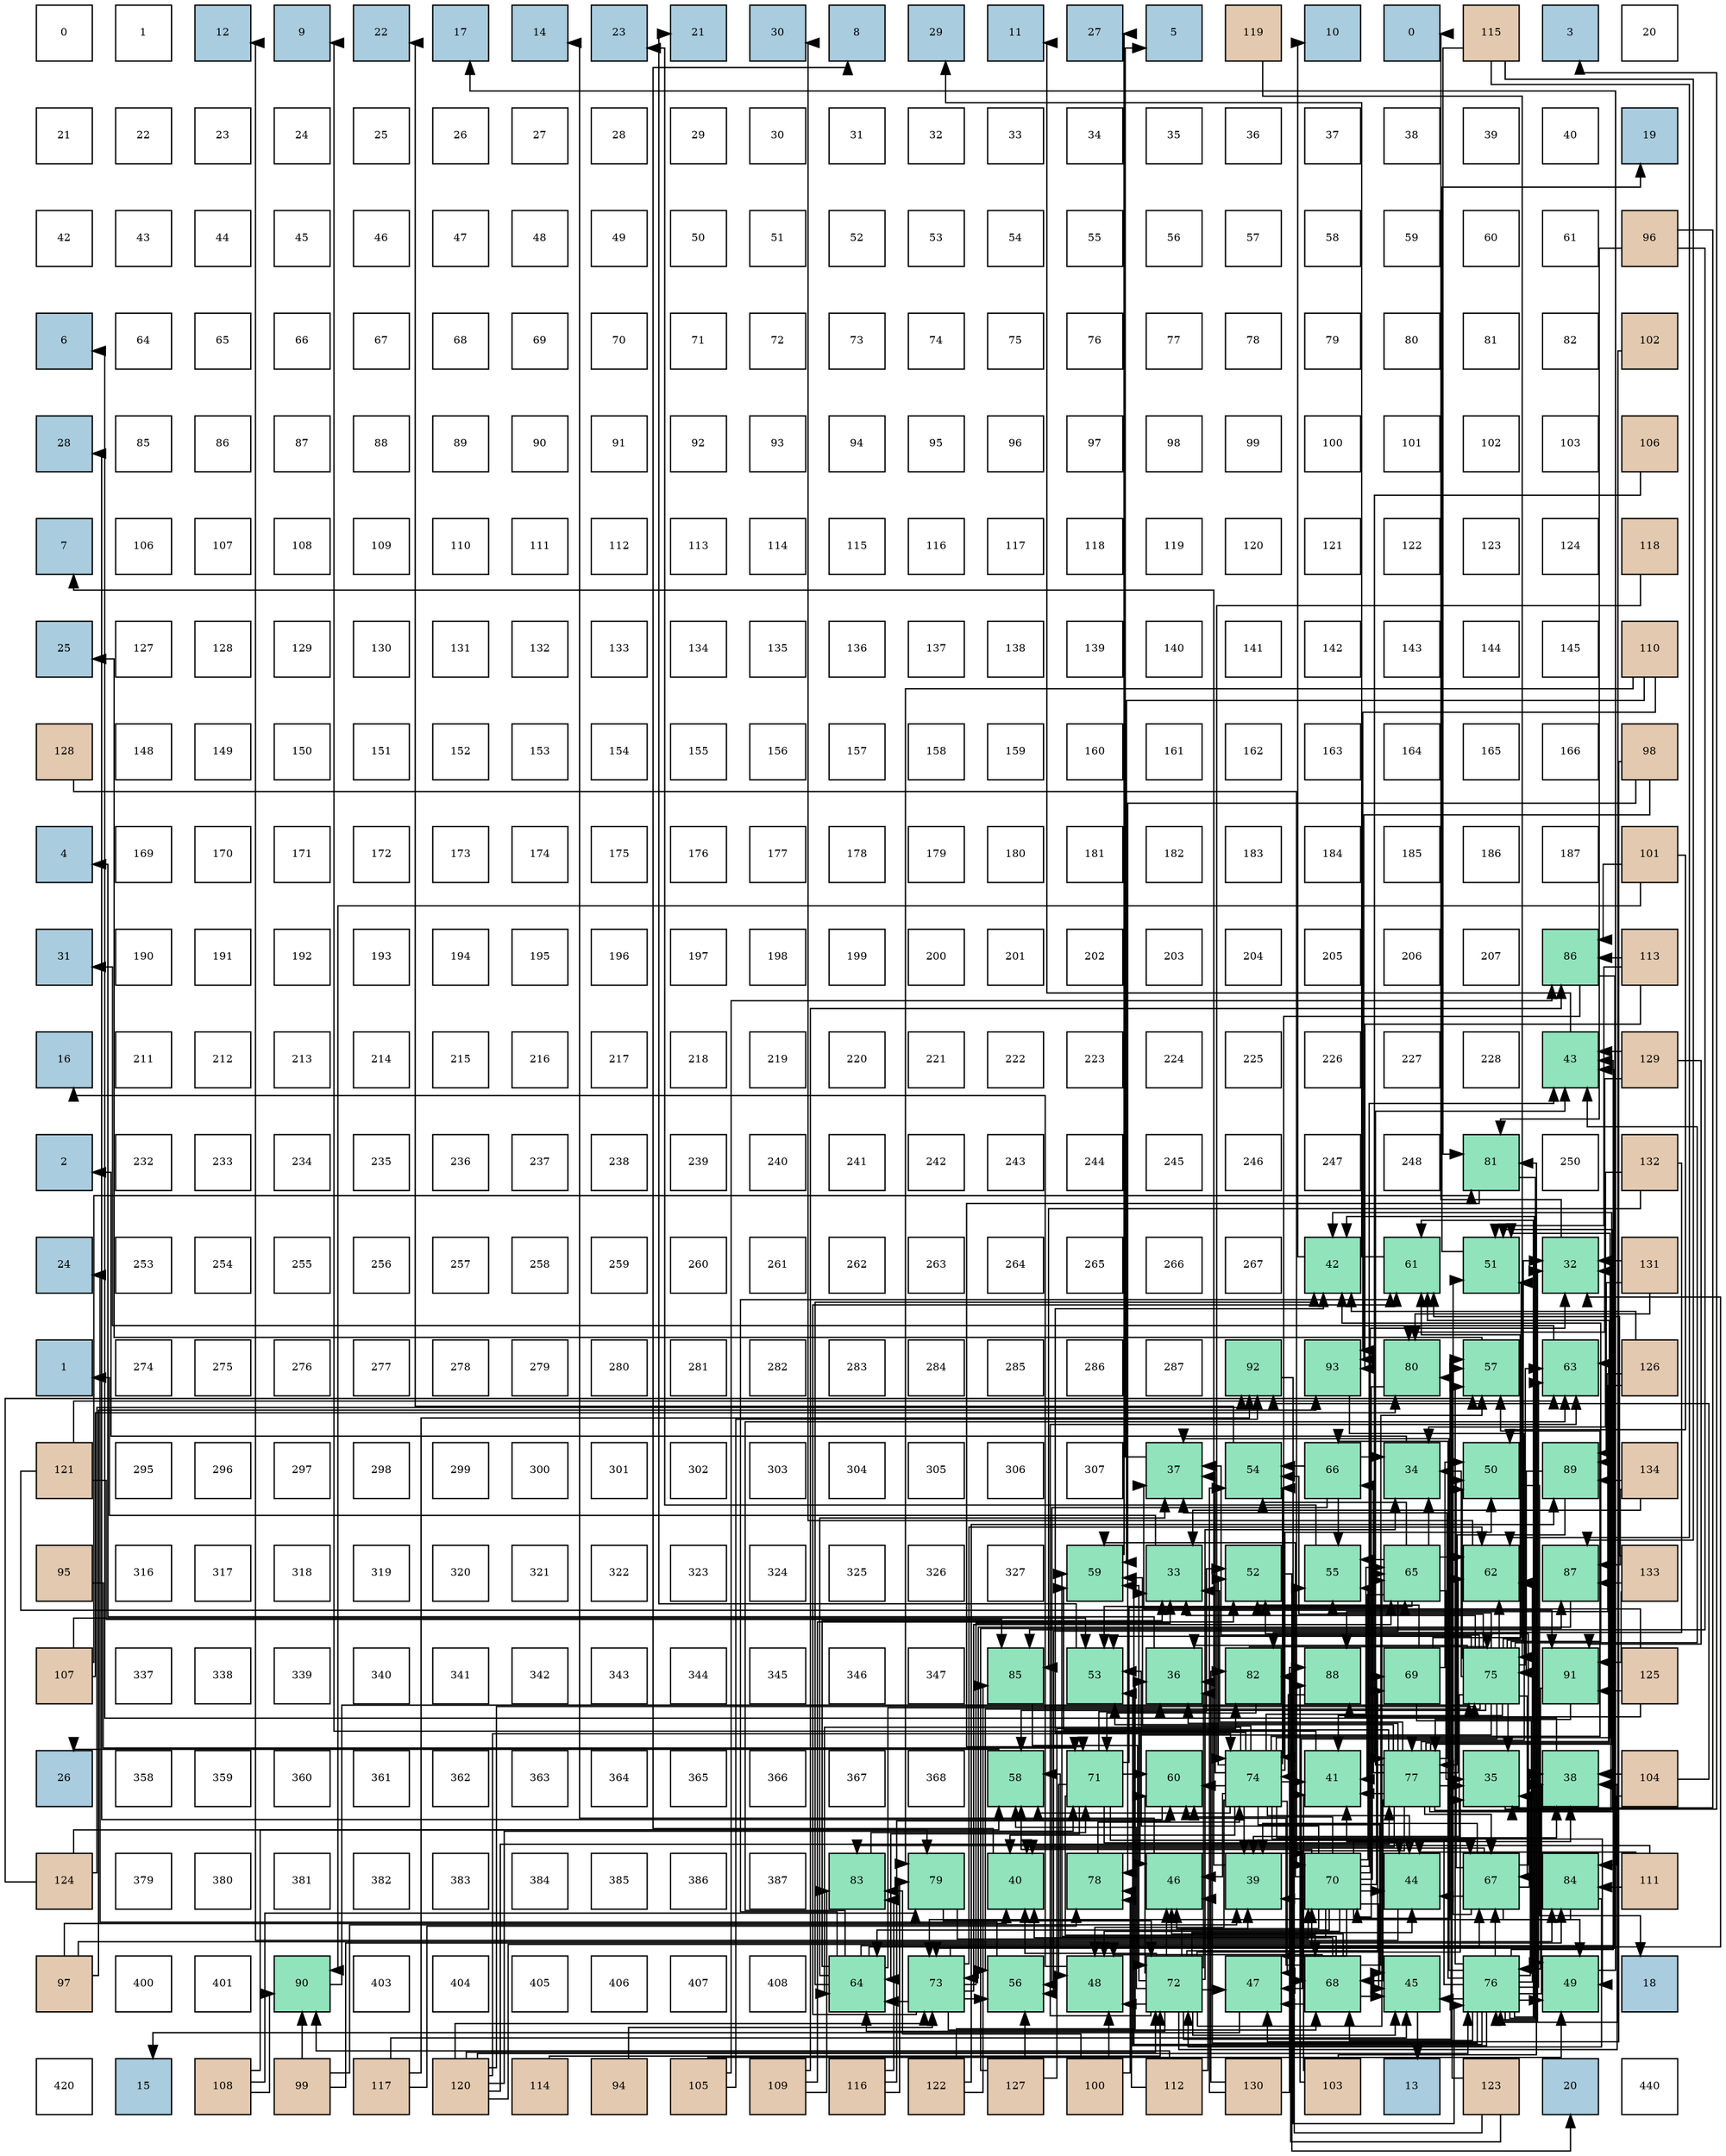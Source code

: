 digraph layout{
 rankdir=TB;
 splines=ortho;
 node [style=filled shape=square fixedsize=true width=0.6];
0[label="0", fontsize=8, fillcolor="#ffffff"];
1[label="1", fontsize=8, fillcolor="#ffffff"];
2[label="12", fontsize=8, fillcolor="#a9ccde"];
3[label="9", fontsize=8, fillcolor="#a9ccde"];
4[label="22", fontsize=8, fillcolor="#a9ccde"];
5[label="17", fontsize=8, fillcolor="#a9ccde"];
6[label="14", fontsize=8, fillcolor="#a9ccde"];
7[label="23", fontsize=8, fillcolor="#a9ccde"];
8[label="21", fontsize=8, fillcolor="#a9ccde"];
9[label="30", fontsize=8, fillcolor="#a9ccde"];
10[label="8", fontsize=8, fillcolor="#a9ccde"];
11[label="29", fontsize=8, fillcolor="#a9ccde"];
12[label="11", fontsize=8, fillcolor="#a9ccde"];
13[label="27", fontsize=8, fillcolor="#a9ccde"];
14[label="5", fontsize=8, fillcolor="#a9ccde"];
15[label="119", fontsize=8, fillcolor="#e3c9af"];
16[label="10", fontsize=8, fillcolor="#a9ccde"];
17[label="0", fontsize=8, fillcolor="#a9ccde"];
18[label="115", fontsize=8, fillcolor="#e3c9af"];
19[label="3", fontsize=8, fillcolor="#a9ccde"];
20[label="20", fontsize=8, fillcolor="#ffffff"];
21[label="21", fontsize=8, fillcolor="#ffffff"];
22[label="22", fontsize=8, fillcolor="#ffffff"];
23[label="23", fontsize=8, fillcolor="#ffffff"];
24[label="24", fontsize=8, fillcolor="#ffffff"];
25[label="25", fontsize=8, fillcolor="#ffffff"];
26[label="26", fontsize=8, fillcolor="#ffffff"];
27[label="27", fontsize=8, fillcolor="#ffffff"];
28[label="28", fontsize=8, fillcolor="#ffffff"];
29[label="29", fontsize=8, fillcolor="#ffffff"];
30[label="30", fontsize=8, fillcolor="#ffffff"];
31[label="31", fontsize=8, fillcolor="#ffffff"];
32[label="32", fontsize=8, fillcolor="#ffffff"];
33[label="33", fontsize=8, fillcolor="#ffffff"];
34[label="34", fontsize=8, fillcolor="#ffffff"];
35[label="35", fontsize=8, fillcolor="#ffffff"];
36[label="36", fontsize=8, fillcolor="#ffffff"];
37[label="37", fontsize=8, fillcolor="#ffffff"];
38[label="38", fontsize=8, fillcolor="#ffffff"];
39[label="39", fontsize=8, fillcolor="#ffffff"];
40[label="40", fontsize=8, fillcolor="#ffffff"];
41[label="19", fontsize=8, fillcolor="#a9ccde"];
42[label="42", fontsize=8, fillcolor="#ffffff"];
43[label="43", fontsize=8, fillcolor="#ffffff"];
44[label="44", fontsize=8, fillcolor="#ffffff"];
45[label="45", fontsize=8, fillcolor="#ffffff"];
46[label="46", fontsize=8, fillcolor="#ffffff"];
47[label="47", fontsize=8, fillcolor="#ffffff"];
48[label="48", fontsize=8, fillcolor="#ffffff"];
49[label="49", fontsize=8, fillcolor="#ffffff"];
50[label="50", fontsize=8, fillcolor="#ffffff"];
51[label="51", fontsize=8, fillcolor="#ffffff"];
52[label="52", fontsize=8, fillcolor="#ffffff"];
53[label="53", fontsize=8, fillcolor="#ffffff"];
54[label="54", fontsize=8, fillcolor="#ffffff"];
55[label="55", fontsize=8, fillcolor="#ffffff"];
56[label="56", fontsize=8, fillcolor="#ffffff"];
57[label="57", fontsize=8, fillcolor="#ffffff"];
58[label="58", fontsize=8, fillcolor="#ffffff"];
59[label="59", fontsize=8, fillcolor="#ffffff"];
60[label="60", fontsize=8, fillcolor="#ffffff"];
61[label="61", fontsize=8, fillcolor="#ffffff"];
62[label="96", fontsize=8, fillcolor="#e3c9af"];
63[label="6", fontsize=8, fillcolor="#a9ccde"];
64[label="64", fontsize=8, fillcolor="#ffffff"];
65[label="65", fontsize=8, fillcolor="#ffffff"];
66[label="66", fontsize=8, fillcolor="#ffffff"];
67[label="67", fontsize=8, fillcolor="#ffffff"];
68[label="68", fontsize=8, fillcolor="#ffffff"];
69[label="69", fontsize=8, fillcolor="#ffffff"];
70[label="70", fontsize=8, fillcolor="#ffffff"];
71[label="71", fontsize=8, fillcolor="#ffffff"];
72[label="72", fontsize=8, fillcolor="#ffffff"];
73[label="73", fontsize=8, fillcolor="#ffffff"];
74[label="74", fontsize=8, fillcolor="#ffffff"];
75[label="75", fontsize=8, fillcolor="#ffffff"];
76[label="76", fontsize=8, fillcolor="#ffffff"];
77[label="77", fontsize=8, fillcolor="#ffffff"];
78[label="78", fontsize=8, fillcolor="#ffffff"];
79[label="79", fontsize=8, fillcolor="#ffffff"];
80[label="80", fontsize=8, fillcolor="#ffffff"];
81[label="81", fontsize=8, fillcolor="#ffffff"];
82[label="82", fontsize=8, fillcolor="#ffffff"];
83[label="102", fontsize=8, fillcolor="#e3c9af"];
84[label="28", fontsize=8, fillcolor="#a9ccde"];
85[label="85", fontsize=8, fillcolor="#ffffff"];
86[label="86", fontsize=8, fillcolor="#ffffff"];
87[label="87", fontsize=8, fillcolor="#ffffff"];
88[label="88", fontsize=8, fillcolor="#ffffff"];
89[label="89", fontsize=8, fillcolor="#ffffff"];
90[label="90", fontsize=8, fillcolor="#ffffff"];
91[label="91", fontsize=8, fillcolor="#ffffff"];
92[label="92", fontsize=8, fillcolor="#ffffff"];
93[label="93", fontsize=8, fillcolor="#ffffff"];
94[label="94", fontsize=8, fillcolor="#ffffff"];
95[label="95", fontsize=8, fillcolor="#ffffff"];
96[label="96", fontsize=8, fillcolor="#ffffff"];
97[label="97", fontsize=8, fillcolor="#ffffff"];
98[label="98", fontsize=8, fillcolor="#ffffff"];
99[label="99", fontsize=8, fillcolor="#ffffff"];
100[label="100", fontsize=8, fillcolor="#ffffff"];
101[label="101", fontsize=8, fillcolor="#ffffff"];
102[label="102", fontsize=8, fillcolor="#ffffff"];
103[label="103", fontsize=8, fillcolor="#ffffff"];
104[label="106", fontsize=8, fillcolor="#e3c9af"];
105[label="7", fontsize=8, fillcolor="#a9ccde"];
106[label="106", fontsize=8, fillcolor="#ffffff"];
107[label="107", fontsize=8, fillcolor="#ffffff"];
108[label="108", fontsize=8, fillcolor="#ffffff"];
109[label="109", fontsize=8, fillcolor="#ffffff"];
110[label="110", fontsize=8, fillcolor="#ffffff"];
111[label="111", fontsize=8, fillcolor="#ffffff"];
112[label="112", fontsize=8, fillcolor="#ffffff"];
113[label="113", fontsize=8, fillcolor="#ffffff"];
114[label="114", fontsize=8, fillcolor="#ffffff"];
115[label="115", fontsize=8, fillcolor="#ffffff"];
116[label="116", fontsize=8, fillcolor="#ffffff"];
117[label="117", fontsize=8, fillcolor="#ffffff"];
118[label="118", fontsize=8, fillcolor="#ffffff"];
119[label="119", fontsize=8, fillcolor="#ffffff"];
120[label="120", fontsize=8, fillcolor="#ffffff"];
121[label="121", fontsize=8, fillcolor="#ffffff"];
122[label="122", fontsize=8, fillcolor="#ffffff"];
123[label="123", fontsize=8, fillcolor="#ffffff"];
124[label="124", fontsize=8, fillcolor="#ffffff"];
125[label="118", fontsize=8, fillcolor="#e3c9af"];
126[label="25", fontsize=8, fillcolor="#a9ccde"];
127[label="127", fontsize=8, fillcolor="#ffffff"];
128[label="128", fontsize=8, fillcolor="#ffffff"];
129[label="129", fontsize=8, fillcolor="#ffffff"];
130[label="130", fontsize=8, fillcolor="#ffffff"];
131[label="131", fontsize=8, fillcolor="#ffffff"];
132[label="132", fontsize=8, fillcolor="#ffffff"];
133[label="133", fontsize=8, fillcolor="#ffffff"];
134[label="134", fontsize=8, fillcolor="#ffffff"];
135[label="135", fontsize=8, fillcolor="#ffffff"];
136[label="136", fontsize=8, fillcolor="#ffffff"];
137[label="137", fontsize=8, fillcolor="#ffffff"];
138[label="138", fontsize=8, fillcolor="#ffffff"];
139[label="139", fontsize=8, fillcolor="#ffffff"];
140[label="140", fontsize=8, fillcolor="#ffffff"];
141[label="141", fontsize=8, fillcolor="#ffffff"];
142[label="142", fontsize=8, fillcolor="#ffffff"];
143[label="143", fontsize=8, fillcolor="#ffffff"];
144[label="144", fontsize=8, fillcolor="#ffffff"];
145[label="145", fontsize=8, fillcolor="#ffffff"];
146[label="110", fontsize=8, fillcolor="#e3c9af"];
147[label="128", fontsize=8, fillcolor="#e3c9af"];
148[label="148", fontsize=8, fillcolor="#ffffff"];
149[label="149", fontsize=8, fillcolor="#ffffff"];
150[label="150", fontsize=8, fillcolor="#ffffff"];
151[label="151", fontsize=8, fillcolor="#ffffff"];
152[label="152", fontsize=8, fillcolor="#ffffff"];
153[label="153", fontsize=8, fillcolor="#ffffff"];
154[label="154", fontsize=8, fillcolor="#ffffff"];
155[label="155", fontsize=8, fillcolor="#ffffff"];
156[label="156", fontsize=8, fillcolor="#ffffff"];
157[label="157", fontsize=8, fillcolor="#ffffff"];
158[label="158", fontsize=8, fillcolor="#ffffff"];
159[label="159", fontsize=8, fillcolor="#ffffff"];
160[label="160", fontsize=8, fillcolor="#ffffff"];
161[label="161", fontsize=8, fillcolor="#ffffff"];
162[label="162", fontsize=8, fillcolor="#ffffff"];
163[label="163", fontsize=8, fillcolor="#ffffff"];
164[label="164", fontsize=8, fillcolor="#ffffff"];
165[label="165", fontsize=8, fillcolor="#ffffff"];
166[label="166", fontsize=8, fillcolor="#ffffff"];
167[label="98", fontsize=8, fillcolor="#e3c9af"];
168[label="4", fontsize=8, fillcolor="#a9ccde"];
169[label="169", fontsize=8, fillcolor="#ffffff"];
170[label="170", fontsize=8, fillcolor="#ffffff"];
171[label="171", fontsize=8, fillcolor="#ffffff"];
172[label="172", fontsize=8, fillcolor="#ffffff"];
173[label="173", fontsize=8, fillcolor="#ffffff"];
174[label="174", fontsize=8, fillcolor="#ffffff"];
175[label="175", fontsize=8, fillcolor="#ffffff"];
176[label="176", fontsize=8, fillcolor="#ffffff"];
177[label="177", fontsize=8, fillcolor="#ffffff"];
178[label="178", fontsize=8, fillcolor="#ffffff"];
179[label="179", fontsize=8, fillcolor="#ffffff"];
180[label="180", fontsize=8, fillcolor="#ffffff"];
181[label="181", fontsize=8, fillcolor="#ffffff"];
182[label="182", fontsize=8, fillcolor="#ffffff"];
183[label="183", fontsize=8, fillcolor="#ffffff"];
184[label="184", fontsize=8, fillcolor="#ffffff"];
185[label="185", fontsize=8, fillcolor="#ffffff"];
186[label="186", fontsize=8, fillcolor="#ffffff"];
187[label="187", fontsize=8, fillcolor="#ffffff"];
188[label="101", fontsize=8, fillcolor="#e3c9af"];
189[label="31", fontsize=8, fillcolor="#a9ccde"];
190[label="190", fontsize=8, fillcolor="#ffffff"];
191[label="191", fontsize=8, fillcolor="#ffffff"];
192[label="192", fontsize=8, fillcolor="#ffffff"];
193[label="193", fontsize=8, fillcolor="#ffffff"];
194[label="194", fontsize=8, fillcolor="#ffffff"];
195[label="195", fontsize=8, fillcolor="#ffffff"];
196[label="196", fontsize=8, fillcolor="#ffffff"];
197[label="197", fontsize=8, fillcolor="#ffffff"];
198[label="198", fontsize=8, fillcolor="#ffffff"];
199[label="199", fontsize=8, fillcolor="#ffffff"];
200[label="200", fontsize=8, fillcolor="#ffffff"];
201[label="201", fontsize=8, fillcolor="#ffffff"];
202[label="202", fontsize=8, fillcolor="#ffffff"];
203[label="203", fontsize=8, fillcolor="#ffffff"];
204[label="204", fontsize=8, fillcolor="#ffffff"];
205[label="205", fontsize=8, fillcolor="#ffffff"];
206[label="206", fontsize=8, fillcolor="#ffffff"];
207[label="207", fontsize=8, fillcolor="#ffffff"];
208[label="86", fontsize=8, fillcolor="#91e3bb"];
209[label="113", fontsize=8, fillcolor="#e3c9af"];
210[label="16", fontsize=8, fillcolor="#a9ccde"];
211[label="211", fontsize=8, fillcolor="#ffffff"];
212[label="212", fontsize=8, fillcolor="#ffffff"];
213[label="213", fontsize=8, fillcolor="#ffffff"];
214[label="214", fontsize=8, fillcolor="#ffffff"];
215[label="215", fontsize=8, fillcolor="#ffffff"];
216[label="216", fontsize=8, fillcolor="#ffffff"];
217[label="217", fontsize=8, fillcolor="#ffffff"];
218[label="218", fontsize=8, fillcolor="#ffffff"];
219[label="219", fontsize=8, fillcolor="#ffffff"];
220[label="220", fontsize=8, fillcolor="#ffffff"];
221[label="221", fontsize=8, fillcolor="#ffffff"];
222[label="222", fontsize=8, fillcolor="#ffffff"];
223[label="223", fontsize=8, fillcolor="#ffffff"];
224[label="224", fontsize=8, fillcolor="#ffffff"];
225[label="225", fontsize=8, fillcolor="#ffffff"];
226[label="226", fontsize=8, fillcolor="#ffffff"];
227[label="227", fontsize=8, fillcolor="#ffffff"];
228[label="228", fontsize=8, fillcolor="#ffffff"];
229[label="43", fontsize=8, fillcolor="#91e3bb"];
230[label="129", fontsize=8, fillcolor="#e3c9af"];
231[label="2", fontsize=8, fillcolor="#a9ccde"];
232[label="232", fontsize=8, fillcolor="#ffffff"];
233[label="233", fontsize=8, fillcolor="#ffffff"];
234[label="234", fontsize=8, fillcolor="#ffffff"];
235[label="235", fontsize=8, fillcolor="#ffffff"];
236[label="236", fontsize=8, fillcolor="#ffffff"];
237[label="237", fontsize=8, fillcolor="#ffffff"];
238[label="238", fontsize=8, fillcolor="#ffffff"];
239[label="239", fontsize=8, fillcolor="#ffffff"];
240[label="240", fontsize=8, fillcolor="#ffffff"];
241[label="241", fontsize=8, fillcolor="#ffffff"];
242[label="242", fontsize=8, fillcolor="#ffffff"];
243[label="243", fontsize=8, fillcolor="#ffffff"];
244[label="244", fontsize=8, fillcolor="#ffffff"];
245[label="245", fontsize=8, fillcolor="#ffffff"];
246[label="246", fontsize=8, fillcolor="#ffffff"];
247[label="247", fontsize=8, fillcolor="#ffffff"];
248[label="248", fontsize=8, fillcolor="#ffffff"];
249[label="81", fontsize=8, fillcolor="#91e3bb"];
250[label="250", fontsize=8, fillcolor="#ffffff"];
251[label="132", fontsize=8, fillcolor="#e3c9af"];
252[label="24", fontsize=8, fillcolor="#a9ccde"];
253[label="253", fontsize=8, fillcolor="#ffffff"];
254[label="254", fontsize=8, fillcolor="#ffffff"];
255[label="255", fontsize=8, fillcolor="#ffffff"];
256[label="256", fontsize=8, fillcolor="#ffffff"];
257[label="257", fontsize=8, fillcolor="#ffffff"];
258[label="258", fontsize=8, fillcolor="#ffffff"];
259[label="259", fontsize=8, fillcolor="#ffffff"];
260[label="260", fontsize=8, fillcolor="#ffffff"];
261[label="261", fontsize=8, fillcolor="#ffffff"];
262[label="262", fontsize=8, fillcolor="#ffffff"];
263[label="263", fontsize=8, fillcolor="#ffffff"];
264[label="264", fontsize=8, fillcolor="#ffffff"];
265[label="265", fontsize=8, fillcolor="#ffffff"];
266[label="266", fontsize=8, fillcolor="#ffffff"];
267[label="267", fontsize=8, fillcolor="#ffffff"];
268[label="42", fontsize=8, fillcolor="#91e3bb"];
269[label="61", fontsize=8, fillcolor="#91e3bb"];
270[label="51", fontsize=8, fillcolor="#91e3bb"];
271[label="32", fontsize=8, fillcolor="#91e3bb"];
272[label="131", fontsize=8, fillcolor="#e3c9af"];
273[label="1", fontsize=8, fillcolor="#a9ccde"];
274[label="274", fontsize=8, fillcolor="#ffffff"];
275[label="275", fontsize=8, fillcolor="#ffffff"];
276[label="276", fontsize=8, fillcolor="#ffffff"];
277[label="277", fontsize=8, fillcolor="#ffffff"];
278[label="278", fontsize=8, fillcolor="#ffffff"];
279[label="279", fontsize=8, fillcolor="#ffffff"];
280[label="280", fontsize=8, fillcolor="#ffffff"];
281[label="281", fontsize=8, fillcolor="#ffffff"];
282[label="282", fontsize=8, fillcolor="#ffffff"];
283[label="283", fontsize=8, fillcolor="#ffffff"];
284[label="284", fontsize=8, fillcolor="#ffffff"];
285[label="285", fontsize=8, fillcolor="#ffffff"];
286[label="286", fontsize=8, fillcolor="#ffffff"];
287[label="287", fontsize=8, fillcolor="#ffffff"];
288[label="92", fontsize=8, fillcolor="#91e3bb"];
289[label="93", fontsize=8, fillcolor="#91e3bb"];
290[label="80", fontsize=8, fillcolor="#91e3bb"];
291[label="57", fontsize=8, fillcolor="#91e3bb"];
292[label="63", fontsize=8, fillcolor="#91e3bb"];
293[label="126", fontsize=8, fillcolor="#e3c9af"];
294[label="121", fontsize=8, fillcolor="#e3c9af"];
295[label="295", fontsize=8, fillcolor="#ffffff"];
296[label="296", fontsize=8, fillcolor="#ffffff"];
297[label="297", fontsize=8, fillcolor="#ffffff"];
298[label="298", fontsize=8, fillcolor="#ffffff"];
299[label="299", fontsize=8, fillcolor="#ffffff"];
300[label="300", fontsize=8, fillcolor="#ffffff"];
301[label="301", fontsize=8, fillcolor="#ffffff"];
302[label="302", fontsize=8, fillcolor="#ffffff"];
303[label="303", fontsize=8, fillcolor="#ffffff"];
304[label="304", fontsize=8, fillcolor="#ffffff"];
305[label="305", fontsize=8, fillcolor="#ffffff"];
306[label="306", fontsize=8, fillcolor="#ffffff"];
307[label="307", fontsize=8, fillcolor="#ffffff"];
308[label="37", fontsize=8, fillcolor="#91e3bb"];
309[label="54", fontsize=8, fillcolor="#91e3bb"];
310[label="66", fontsize=8, fillcolor="#91e3bb"];
311[label="34", fontsize=8, fillcolor="#91e3bb"];
312[label="50", fontsize=8, fillcolor="#91e3bb"];
313[label="89", fontsize=8, fillcolor="#91e3bb"];
314[label="134", fontsize=8, fillcolor="#e3c9af"];
315[label="95", fontsize=8, fillcolor="#e3c9af"];
316[label="316", fontsize=8, fillcolor="#ffffff"];
317[label="317", fontsize=8, fillcolor="#ffffff"];
318[label="318", fontsize=8, fillcolor="#ffffff"];
319[label="319", fontsize=8, fillcolor="#ffffff"];
320[label="320", fontsize=8, fillcolor="#ffffff"];
321[label="321", fontsize=8, fillcolor="#ffffff"];
322[label="322", fontsize=8, fillcolor="#ffffff"];
323[label="323", fontsize=8, fillcolor="#ffffff"];
324[label="324", fontsize=8, fillcolor="#ffffff"];
325[label="325", fontsize=8, fillcolor="#ffffff"];
326[label="326", fontsize=8, fillcolor="#ffffff"];
327[label="327", fontsize=8, fillcolor="#ffffff"];
328[label="59", fontsize=8, fillcolor="#91e3bb"];
329[label="33", fontsize=8, fillcolor="#91e3bb"];
330[label="52", fontsize=8, fillcolor="#91e3bb"];
331[label="55", fontsize=8, fillcolor="#91e3bb"];
332[label="65", fontsize=8, fillcolor="#91e3bb"];
333[label="62", fontsize=8, fillcolor="#91e3bb"];
334[label="87", fontsize=8, fillcolor="#91e3bb"];
335[label="133", fontsize=8, fillcolor="#e3c9af"];
336[label="107", fontsize=8, fillcolor="#e3c9af"];
337[label="337", fontsize=8, fillcolor="#ffffff"];
338[label="338", fontsize=8, fillcolor="#ffffff"];
339[label="339", fontsize=8, fillcolor="#ffffff"];
340[label="340", fontsize=8, fillcolor="#ffffff"];
341[label="341", fontsize=8, fillcolor="#ffffff"];
342[label="342", fontsize=8, fillcolor="#ffffff"];
343[label="343", fontsize=8, fillcolor="#ffffff"];
344[label="344", fontsize=8, fillcolor="#ffffff"];
345[label="345", fontsize=8, fillcolor="#ffffff"];
346[label="346", fontsize=8, fillcolor="#ffffff"];
347[label="347", fontsize=8, fillcolor="#ffffff"];
348[label="85", fontsize=8, fillcolor="#91e3bb"];
349[label="53", fontsize=8, fillcolor="#91e3bb"];
350[label="36", fontsize=8, fillcolor="#91e3bb"];
351[label="82", fontsize=8, fillcolor="#91e3bb"];
352[label="88", fontsize=8, fillcolor="#91e3bb"];
353[label="69", fontsize=8, fillcolor="#91e3bb"];
354[label="75", fontsize=8, fillcolor="#91e3bb"];
355[label="91", fontsize=8, fillcolor="#91e3bb"];
356[label="125", fontsize=8, fillcolor="#e3c9af"];
357[label="26", fontsize=8, fillcolor="#a9ccde"];
358[label="358", fontsize=8, fillcolor="#ffffff"];
359[label="359", fontsize=8, fillcolor="#ffffff"];
360[label="360", fontsize=8, fillcolor="#ffffff"];
361[label="361", fontsize=8, fillcolor="#ffffff"];
362[label="362", fontsize=8, fillcolor="#ffffff"];
363[label="363", fontsize=8, fillcolor="#ffffff"];
364[label="364", fontsize=8, fillcolor="#ffffff"];
365[label="365", fontsize=8, fillcolor="#ffffff"];
366[label="366", fontsize=8, fillcolor="#ffffff"];
367[label="367", fontsize=8, fillcolor="#ffffff"];
368[label="368", fontsize=8, fillcolor="#ffffff"];
369[label="58", fontsize=8, fillcolor="#91e3bb"];
370[label="71", fontsize=8, fillcolor="#91e3bb"];
371[label="60", fontsize=8, fillcolor="#91e3bb"];
372[label="74", fontsize=8, fillcolor="#91e3bb"];
373[label="41", fontsize=8, fillcolor="#91e3bb"];
374[label="77", fontsize=8, fillcolor="#91e3bb"];
375[label="35", fontsize=8, fillcolor="#91e3bb"];
376[label="38", fontsize=8, fillcolor="#91e3bb"];
377[label="104", fontsize=8, fillcolor="#e3c9af"];
378[label="124", fontsize=8, fillcolor="#e3c9af"];
379[label="379", fontsize=8, fillcolor="#ffffff"];
380[label="380", fontsize=8, fillcolor="#ffffff"];
381[label="381", fontsize=8, fillcolor="#ffffff"];
382[label="382", fontsize=8, fillcolor="#ffffff"];
383[label="383", fontsize=8, fillcolor="#ffffff"];
384[label="384", fontsize=8, fillcolor="#ffffff"];
385[label="385", fontsize=8, fillcolor="#ffffff"];
386[label="386", fontsize=8, fillcolor="#ffffff"];
387[label="387", fontsize=8, fillcolor="#ffffff"];
388[label="83", fontsize=8, fillcolor="#91e3bb"];
389[label="79", fontsize=8, fillcolor="#91e3bb"];
390[label="40", fontsize=8, fillcolor="#91e3bb"];
391[label="78", fontsize=8, fillcolor="#91e3bb"];
392[label="46", fontsize=8, fillcolor="#91e3bb"];
393[label="39", fontsize=8, fillcolor="#91e3bb"];
394[label="70", fontsize=8, fillcolor="#91e3bb"];
395[label="44", fontsize=8, fillcolor="#91e3bb"];
396[label="67", fontsize=8, fillcolor="#91e3bb"];
397[label="84", fontsize=8, fillcolor="#91e3bb"];
398[label="111", fontsize=8, fillcolor="#e3c9af"];
399[label="97", fontsize=8, fillcolor="#e3c9af"];
400[label="400", fontsize=8, fillcolor="#ffffff"];
401[label="401", fontsize=8, fillcolor="#ffffff"];
402[label="90", fontsize=8, fillcolor="#91e3bb"];
403[label="403", fontsize=8, fillcolor="#ffffff"];
404[label="404", fontsize=8, fillcolor="#ffffff"];
405[label="405", fontsize=8, fillcolor="#ffffff"];
406[label="406", fontsize=8, fillcolor="#ffffff"];
407[label="407", fontsize=8, fillcolor="#ffffff"];
408[label="408", fontsize=8, fillcolor="#ffffff"];
409[label="64", fontsize=8, fillcolor="#91e3bb"];
410[label="73", fontsize=8, fillcolor="#91e3bb"];
411[label="56", fontsize=8, fillcolor="#91e3bb"];
412[label="48", fontsize=8, fillcolor="#91e3bb"];
413[label="72", fontsize=8, fillcolor="#91e3bb"];
414[label="47", fontsize=8, fillcolor="#91e3bb"];
415[label="68", fontsize=8, fillcolor="#91e3bb"];
416[label="45", fontsize=8, fillcolor="#91e3bb"];
417[label="76", fontsize=8, fillcolor="#91e3bb"];
418[label="49", fontsize=8, fillcolor="#91e3bb"];
419[label="18", fontsize=8, fillcolor="#a9ccde"];
420[label="420", fontsize=8, fillcolor="#ffffff"];
421[label="15", fontsize=8, fillcolor="#a9ccde"];
422[label="108", fontsize=8, fillcolor="#e3c9af"];
423[label="99", fontsize=8, fillcolor="#e3c9af"];
424[label="117", fontsize=8, fillcolor="#e3c9af"];
425[label="120", fontsize=8, fillcolor="#e3c9af"];
426[label="114", fontsize=8, fillcolor="#e3c9af"];
427[label="94", fontsize=8, fillcolor="#e3c9af"];
428[label="105", fontsize=8, fillcolor="#e3c9af"];
429[label="109", fontsize=8, fillcolor="#e3c9af"];
430[label="116", fontsize=8, fillcolor="#e3c9af"];
431[label="122", fontsize=8, fillcolor="#e3c9af"];
432[label="127", fontsize=8, fillcolor="#e3c9af"];
433[label="100", fontsize=8, fillcolor="#e3c9af"];
434[label="112", fontsize=8, fillcolor="#e3c9af"];
435[label="130", fontsize=8, fillcolor="#e3c9af"];
436[label="103", fontsize=8, fillcolor="#e3c9af"];
437[label="13", fontsize=8, fillcolor="#a9ccde"];
438[label="123", fontsize=8, fillcolor="#e3c9af"];
439[label="20", fontsize=8, fillcolor="#a9ccde"];
440[label="440", fontsize=8, fillcolor="#ffffff"];
edge [constraint=false, style=vis];271 -> 17;
329 -> 273;
311 -> 231;
375 -> 19;
350 -> 168;
308 -> 14;
376 -> 63;
393 -> 105;
390 -> 10;
373 -> 3;
268 -> 16;
229 -> 12;
395 -> 2;
416 -> 437;
392 -> 6;
414 -> 421;
412 -> 210;
418 -> 5;
312 -> 419;
270 -> 41;
330 -> 439;
349 -> 8;
309 -> 4;
331 -> 7;
411 -> 252;
291 -> 126;
369 -> 357;
328 -> 13;
371 -> 84;
269 -> 11;
333 -> 9;
292 -> 189;
409 -> 271;
409 -> 329;
409 -> 350;
409 -> 308;
409 -> 268;
409 -> 229;
409 -> 269;
409 -> 292;
332 -> 311;
332 -> 375;
332 -> 373;
332 -> 349;
332 -> 309;
332 -> 331;
332 -> 411;
332 -> 333;
310 -> 311;
310 -> 309;
310 -> 331;
310 -> 411;
396 -> 376;
396 -> 393;
396 -> 390;
396 -> 395;
396 -> 418;
396 -> 312;
396 -> 270;
396 -> 330;
415 -> 416;
415 -> 392;
415 -> 414;
415 -> 412;
415 -> 291;
415 -> 369;
415 -> 328;
415 -> 371;
353 -> 418;
353 -> 312;
353 -> 270;
353 -> 330;
394 -> 271;
394 -> 376;
394 -> 393;
394 -> 390;
394 -> 229;
394 -> 395;
394 -> 416;
394 -> 392;
394 -> 414;
394 -> 412;
394 -> 349;
394 -> 331;
394 -> 291;
394 -> 369;
394 -> 328;
394 -> 371;
394 -> 409;
394 -> 332;
394 -> 353;
370 -> 395;
370 -> 412;
370 -> 330;
370 -> 371;
370 -> 409;
370 -> 332;
370 -> 396;
370 -> 415;
413 -> 311;
413 -> 375;
413 -> 350;
413 -> 376;
413 -> 393;
413 -> 390;
413 -> 395;
413 -> 416;
413 -> 392;
413 -> 414;
413 -> 412;
413 -> 291;
413 -> 369;
413 -> 328;
413 -> 371;
413 -> 292;
413 -> 409;
413 -> 332;
413 -> 353;
410 -> 329;
410 -> 411;
410 -> 269;
410 -> 333;
410 -> 409;
410 -> 332;
410 -> 396;
410 -> 415;
372 -> 308;
372 -> 376;
372 -> 393;
372 -> 390;
372 -> 373;
372 -> 268;
372 -> 395;
372 -> 416;
372 -> 392;
372 -> 414;
372 -> 412;
372 -> 418;
372 -> 312;
372 -> 270;
372 -> 330;
372 -> 309;
372 -> 291;
372 -> 369;
372 -> 328;
372 -> 371;
372 -> 409;
372 -> 332;
354 -> 271;
354 -> 329;
354 -> 311;
354 -> 375;
354 -> 350;
354 -> 308;
354 -> 393;
354 -> 373;
354 -> 268;
354 -> 229;
354 -> 392;
354 -> 312;
354 -> 349;
354 -> 309;
354 -> 331;
354 -> 411;
354 -> 369;
354 -> 269;
354 -> 333;
354 -> 292;
354 -> 396;
354 -> 415;
417 -> 271;
417 -> 329;
417 -> 375;
417 -> 350;
417 -> 308;
417 -> 376;
417 -> 373;
417 -> 268;
417 -> 229;
417 -> 416;
417 -> 418;
417 -> 349;
417 -> 291;
417 -> 269;
417 -> 333;
417 -> 292;
417 -> 310;
417 -> 396;
417 -> 415;
374 -> 271;
374 -> 329;
374 -> 375;
374 -> 350;
374 -> 308;
374 -> 390;
374 -> 373;
374 -> 268;
374 -> 229;
374 -> 414;
374 -> 270;
374 -> 349;
374 -> 328;
374 -> 269;
374 -> 333;
374 -> 292;
374 -> 310;
374 -> 396;
374 -> 415;
391 -> 394;
391 -> 372;
389 -> 394;
389 -> 413;
290 -> 394;
249 -> 370;
249 -> 417;
351 -> 370;
351 -> 354;
388 -> 370;
397 -> 413;
397 -> 410;
348 -> 413;
208 -> 410;
208 -> 372;
334 -> 410;
352 -> 372;
313 -> 354;
313 -> 374;
402 -> 354;
355 -> 417;
355 -> 374;
288 -> 417;
289 -> 374;
427 -> 410;
315 -> 370;
62 -> 375;
62 -> 249;
62 -> 348;
399 -> 390;
399 -> 397;
399 -> 289;
167 -> 414;
167 -> 391;
167 -> 289;
423 -> 393;
423 -> 397;
423 -> 402;
433 -> 412;
433 -> 391;
433 -> 388;
188 -> 312;
188 -> 208;
188 -> 402;
83 -> 417;
436 -> 373;
436 -> 249;
436 -> 352;
377 -> 376;
377 -> 397;
377 -> 288;
428 -> 418;
428 -> 208;
428 -> 288;
104 -> 374;
336 -> 349;
336 -> 290;
336 -> 249;
422 -> 369;
422 -> 389;
422 -> 402;
429 -> 330;
429 -> 388;
429 -> 208;
146 -> 328;
146 -> 389;
146 -> 289;
398 -> 395;
398 -> 388;
398 -> 397;
434 -> 392;
434 -> 391;
434 -> 402;
209 -> 270;
209 -> 208;
209 -> 289;
426 -> 413;
18 -> 333;
18 -> 249;
18 -> 334;
430 -> 371;
430 -> 389;
430 -> 388;
424 -> 416;
424 -> 391;
424 -> 288;
125 -> 372;
15 -> 354;
425 -> 394;
425 -> 370;
425 -> 413;
425 -> 410;
425 -> 372;
425 -> 354;
425 -> 417;
425 -> 374;
294 -> 292;
294 -> 348;
294 -> 355;
431 -> 350;
431 -> 348;
431 -> 313;
438 -> 331;
438 -> 290;
438 -> 351;
378 -> 291;
378 -> 389;
378 -> 288;
356 -> 308;
356 -> 352;
356 -> 355;
293 -> 268;
293 -> 352;
293 -> 313;
432 -> 411;
432 -> 351;
432 -> 334;
147 -> 394;
230 -> 229;
230 -> 290;
230 -> 355;
435 -> 309;
435 -> 351;
435 -> 352;
272 -> 271;
272 -> 290;
272 -> 313;
251 -> 311;
251 -> 351;
251 -> 348;
335 -> 269;
335 -> 334;
335 -> 355;
314 -> 329;
314 -> 334;
314 -> 313;
edge [constraint=true, style=invis];
0 -> 21 -> 42 -> 63 -> 84 -> 105 -> 126 -> 147 -> 168 -> 189 -> 210 -> 231 -> 252 -> 273 -> 294 -> 315 -> 336 -> 357 -> 378 -> 399 -> 420;
1 -> 22 -> 43 -> 64 -> 85 -> 106 -> 127 -> 148 -> 169 -> 190 -> 211 -> 232 -> 253 -> 274 -> 295 -> 316 -> 337 -> 358 -> 379 -> 400 -> 421;
2 -> 23 -> 44 -> 65 -> 86 -> 107 -> 128 -> 149 -> 170 -> 191 -> 212 -> 233 -> 254 -> 275 -> 296 -> 317 -> 338 -> 359 -> 380 -> 401 -> 422;
3 -> 24 -> 45 -> 66 -> 87 -> 108 -> 129 -> 150 -> 171 -> 192 -> 213 -> 234 -> 255 -> 276 -> 297 -> 318 -> 339 -> 360 -> 381 -> 402 -> 423;
4 -> 25 -> 46 -> 67 -> 88 -> 109 -> 130 -> 151 -> 172 -> 193 -> 214 -> 235 -> 256 -> 277 -> 298 -> 319 -> 340 -> 361 -> 382 -> 403 -> 424;
5 -> 26 -> 47 -> 68 -> 89 -> 110 -> 131 -> 152 -> 173 -> 194 -> 215 -> 236 -> 257 -> 278 -> 299 -> 320 -> 341 -> 362 -> 383 -> 404 -> 425;
6 -> 27 -> 48 -> 69 -> 90 -> 111 -> 132 -> 153 -> 174 -> 195 -> 216 -> 237 -> 258 -> 279 -> 300 -> 321 -> 342 -> 363 -> 384 -> 405 -> 426;
7 -> 28 -> 49 -> 70 -> 91 -> 112 -> 133 -> 154 -> 175 -> 196 -> 217 -> 238 -> 259 -> 280 -> 301 -> 322 -> 343 -> 364 -> 385 -> 406 -> 427;
8 -> 29 -> 50 -> 71 -> 92 -> 113 -> 134 -> 155 -> 176 -> 197 -> 218 -> 239 -> 260 -> 281 -> 302 -> 323 -> 344 -> 365 -> 386 -> 407 -> 428;
9 -> 30 -> 51 -> 72 -> 93 -> 114 -> 135 -> 156 -> 177 -> 198 -> 219 -> 240 -> 261 -> 282 -> 303 -> 324 -> 345 -> 366 -> 387 -> 408 -> 429;
10 -> 31 -> 52 -> 73 -> 94 -> 115 -> 136 -> 157 -> 178 -> 199 -> 220 -> 241 -> 262 -> 283 -> 304 -> 325 -> 346 -> 367 -> 388 -> 409 -> 430;
11 -> 32 -> 53 -> 74 -> 95 -> 116 -> 137 -> 158 -> 179 -> 200 -> 221 -> 242 -> 263 -> 284 -> 305 -> 326 -> 347 -> 368 -> 389 -> 410 -> 431;
12 -> 33 -> 54 -> 75 -> 96 -> 117 -> 138 -> 159 -> 180 -> 201 -> 222 -> 243 -> 264 -> 285 -> 306 -> 327 -> 348 -> 369 -> 390 -> 411 -> 432;
13 -> 34 -> 55 -> 76 -> 97 -> 118 -> 139 -> 160 -> 181 -> 202 -> 223 -> 244 -> 265 -> 286 -> 307 -> 328 -> 349 -> 370 -> 391 -> 412 -> 433;
14 -> 35 -> 56 -> 77 -> 98 -> 119 -> 140 -> 161 -> 182 -> 203 -> 224 -> 245 -> 266 -> 287 -> 308 -> 329 -> 350 -> 371 -> 392 -> 413 -> 434;
15 -> 36 -> 57 -> 78 -> 99 -> 120 -> 141 -> 162 -> 183 -> 204 -> 225 -> 246 -> 267 -> 288 -> 309 -> 330 -> 351 -> 372 -> 393 -> 414 -> 435;
16 -> 37 -> 58 -> 79 -> 100 -> 121 -> 142 -> 163 -> 184 -> 205 -> 226 -> 247 -> 268 -> 289 -> 310 -> 331 -> 352 -> 373 -> 394 -> 415 -> 436;
17 -> 38 -> 59 -> 80 -> 101 -> 122 -> 143 -> 164 -> 185 -> 206 -> 227 -> 248 -> 269 -> 290 -> 311 -> 332 -> 353 -> 374 -> 395 -> 416 -> 437;
18 -> 39 -> 60 -> 81 -> 102 -> 123 -> 144 -> 165 -> 186 -> 207 -> 228 -> 249 -> 270 -> 291 -> 312 -> 333 -> 354 -> 375 -> 396 -> 417 -> 438;
19 -> 40 -> 61 -> 82 -> 103 -> 124 -> 145 -> 166 -> 187 -> 208 -> 229 -> 250 -> 271 -> 292 -> 313 -> 334 -> 355 -> 376 -> 397 -> 418 -> 439;
20 -> 41 -> 62 -> 83 -> 104 -> 125 -> 146 -> 167 -> 188 -> 209 -> 230 -> 251 -> 272 -> 293 -> 314 -> 335 -> 356 -> 377 -> 398 -> 419 -> 440;
rank = same {0 -> 1 -> 2 -> 3 -> 4 -> 5 -> 6 -> 7 -> 8 -> 9 -> 10 -> 11 -> 12 -> 13 -> 14 -> 15 -> 16 -> 17 -> 18 -> 19 -> 20};
rank = same {21 -> 22 -> 23 -> 24 -> 25 -> 26 -> 27 -> 28 -> 29 -> 30 -> 31 -> 32 -> 33 -> 34 -> 35 -> 36 -> 37 -> 38 -> 39 -> 40 -> 41};
rank = same {42 -> 43 -> 44 -> 45 -> 46 -> 47 -> 48 -> 49 -> 50 -> 51 -> 52 -> 53 -> 54 -> 55 -> 56 -> 57 -> 58 -> 59 -> 60 -> 61 -> 62};
rank = same {63 -> 64 -> 65 -> 66 -> 67 -> 68 -> 69 -> 70 -> 71 -> 72 -> 73 -> 74 -> 75 -> 76 -> 77 -> 78 -> 79 -> 80 -> 81 -> 82 -> 83};
rank = same {84 -> 85 -> 86 -> 87 -> 88 -> 89 -> 90 -> 91 -> 92 -> 93 -> 94 -> 95 -> 96 -> 97 -> 98 -> 99 -> 100 -> 101 -> 102 -> 103 -> 104};
rank = same {105 -> 106 -> 107 -> 108 -> 109 -> 110 -> 111 -> 112 -> 113 -> 114 -> 115 -> 116 -> 117 -> 118 -> 119 -> 120 -> 121 -> 122 -> 123 -> 124 -> 125};
rank = same {126 -> 127 -> 128 -> 129 -> 130 -> 131 -> 132 -> 133 -> 134 -> 135 -> 136 -> 137 -> 138 -> 139 -> 140 -> 141 -> 142 -> 143 -> 144 -> 145 -> 146};
rank = same {147 -> 148 -> 149 -> 150 -> 151 -> 152 -> 153 -> 154 -> 155 -> 156 -> 157 -> 158 -> 159 -> 160 -> 161 -> 162 -> 163 -> 164 -> 165 -> 166 -> 167};
rank = same {168 -> 169 -> 170 -> 171 -> 172 -> 173 -> 174 -> 175 -> 176 -> 177 -> 178 -> 179 -> 180 -> 181 -> 182 -> 183 -> 184 -> 185 -> 186 -> 187 -> 188};
rank = same {189 -> 190 -> 191 -> 192 -> 193 -> 194 -> 195 -> 196 -> 197 -> 198 -> 199 -> 200 -> 201 -> 202 -> 203 -> 204 -> 205 -> 206 -> 207 -> 208 -> 209};
rank = same {210 -> 211 -> 212 -> 213 -> 214 -> 215 -> 216 -> 217 -> 218 -> 219 -> 220 -> 221 -> 222 -> 223 -> 224 -> 225 -> 226 -> 227 -> 228 -> 229 -> 230};
rank = same {231 -> 232 -> 233 -> 234 -> 235 -> 236 -> 237 -> 238 -> 239 -> 240 -> 241 -> 242 -> 243 -> 244 -> 245 -> 246 -> 247 -> 248 -> 249 -> 250 -> 251};
rank = same {252 -> 253 -> 254 -> 255 -> 256 -> 257 -> 258 -> 259 -> 260 -> 261 -> 262 -> 263 -> 264 -> 265 -> 266 -> 267 -> 268 -> 269 -> 270 -> 271 -> 272};
rank = same {273 -> 274 -> 275 -> 276 -> 277 -> 278 -> 279 -> 280 -> 281 -> 282 -> 283 -> 284 -> 285 -> 286 -> 287 -> 288 -> 289 -> 290 -> 291 -> 292 -> 293};
rank = same {294 -> 295 -> 296 -> 297 -> 298 -> 299 -> 300 -> 301 -> 302 -> 303 -> 304 -> 305 -> 306 -> 307 -> 308 -> 309 -> 310 -> 311 -> 312 -> 313 -> 314};
rank = same {315 -> 316 -> 317 -> 318 -> 319 -> 320 -> 321 -> 322 -> 323 -> 324 -> 325 -> 326 -> 327 -> 328 -> 329 -> 330 -> 331 -> 332 -> 333 -> 334 -> 335};
rank = same {336 -> 337 -> 338 -> 339 -> 340 -> 341 -> 342 -> 343 -> 344 -> 345 -> 346 -> 347 -> 348 -> 349 -> 350 -> 351 -> 352 -> 353 -> 354 -> 355 -> 356};
rank = same {357 -> 358 -> 359 -> 360 -> 361 -> 362 -> 363 -> 364 -> 365 -> 366 -> 367 -> 368 -> 369 -> 370 -> 371 -> 372 -> 373 -> 374 -> 375 -> 376 -> 377};
rank = same {378 -> 379 -> 380 -> 381 -> 382 -> 383 -> 384 -> 385 -> 386 -> 387 -> 388 -> 389 -> 390 -> 391 -> 392 -> 393 -> 394 -> 395 -> 396 -> 397 -> 398};
rank = same {399 -> 400 -> 401 -> 402 -> 403 -> 404 -> 405 -> 406 -> 407 -> 408 -> 409 -> 410 -> 411 -> 412 -> 413 -> 414 -> 415 -> 416 -> 417 -> 418 -> 419};
rank = same {420 -> 421 -> 422 -> 423 -> 424 -> 425 -> 426 -> 427 -> 428 -> 429 -> 430 -> 431 -> 432 -> 433 -> 434 -> 435 -> 436 -> 437 -> 438 -> 439 -> 440};
}